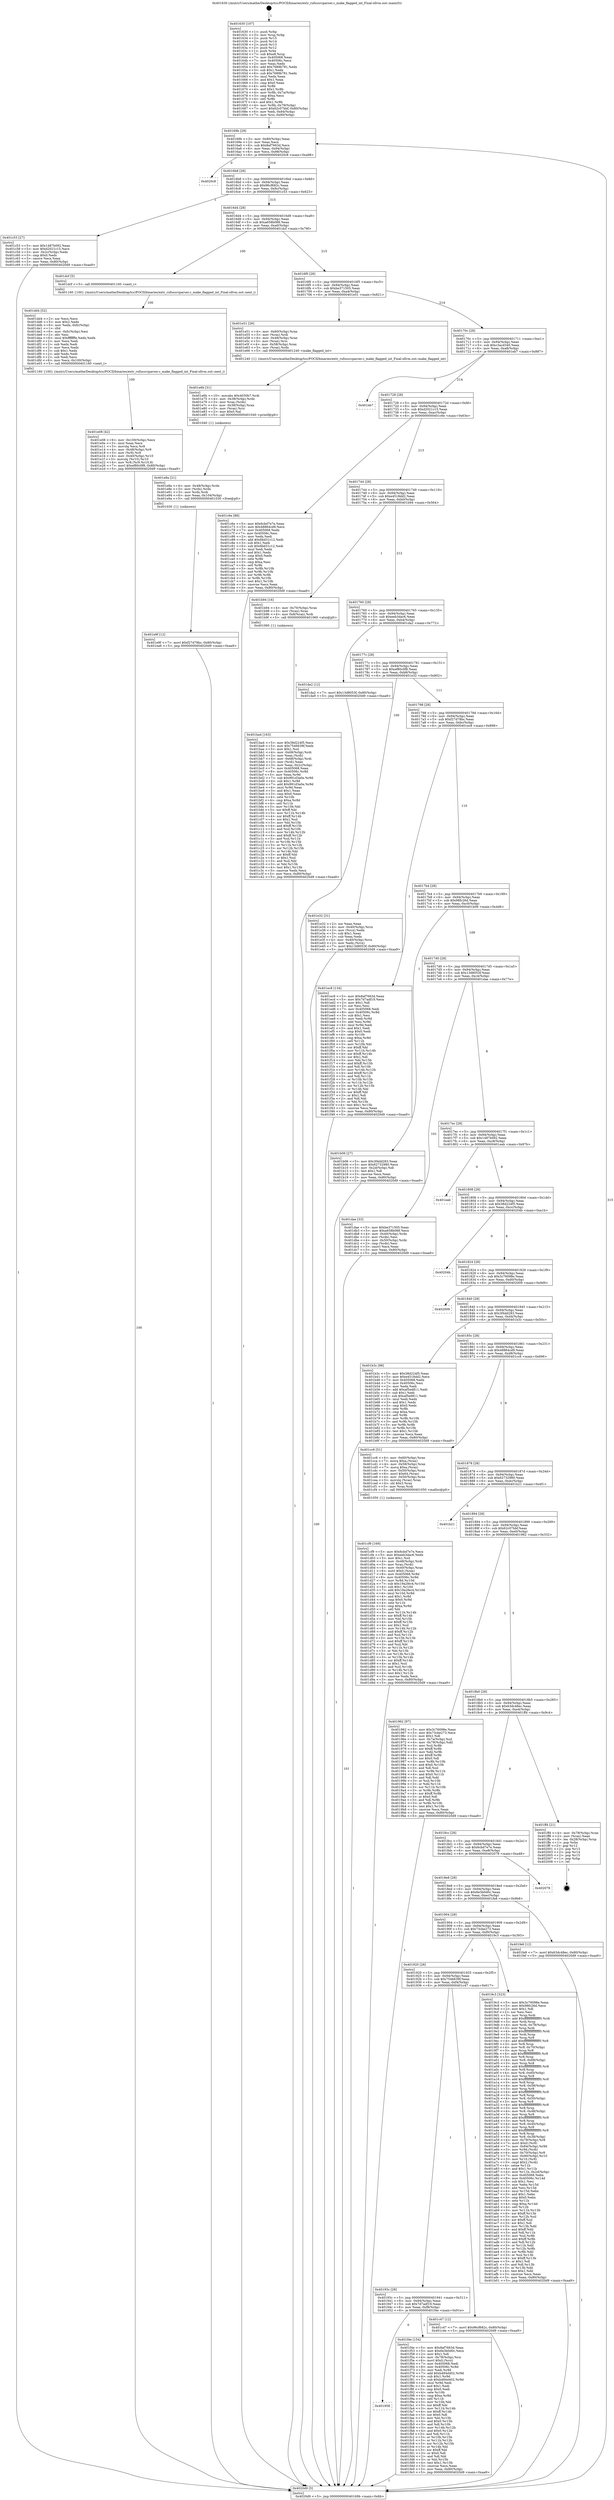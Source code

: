 digraph "0x401630" {
  label = "0x401630 (/mnt/c/Users/mathe/Desktop/tcc/POCII/binaries/extr_rufussrcparser.c_make_flagged_int_Final-ollvm.out::main(0))"
  labelloc = "t"
  node[shape=record]

  Entry [label="",width=0.3,height=0.3,shape=circle,fillcolor=black,style=filled]
  "0x40169b" [label="{
     0x40169b [29]\l
     | [instrs]\l
     &nbsp;&nbsp;0x40169b \<+3\>: mov -0x80(%rbp),%eax\l
     &nbsp;&nbsp;0x40169e \<+2\>: mov %eax,%ecx\l
     &nbsp;&nbsp;0x4016a0 \<+6\>: sub $0x8af7663d,%ecx\l
     &nbsp;&nbsp;0x4016a6 \<+6\>: mov %eax,-0x94(%rbp)\l
     &nbsp;&nbsp;0x4016ac \<+6\>: mov %ecx,-0x98(%rbp)\l
     &nbsp;&nbsp;0x4016b2 \<+6\>: je 00000000004020c8 \<main+0xa98\>\l
  }"]
  "0x4020c8" [label="{
     0x4020c8\l
  }", style=dashed]
  "0x4016b8" [label="{
     0x4016b8 [28]\l
     | [instrs]\l
     &nbsp;&nbsp;0x4016b8 \<+5\>: jmp 00000000004016bd \<main+0x8d\>\l
     &nbsp;&nbsp;0x4016bd \<+6\>: mov -0x94(%rbp),%eax\l
     &nbsp;&nbsp;0x4016c3 \<+5\>: sub $0x96cf682c,%eax\l
     &nbsp;&nbsp;0x4016c8 \<+6\>: mov %eax,-0x9c(%rbp)\l
     &nbsp;&nbsp;0x4016ce \<+6\>: je 0000000000401c53 \<main+0x623\>\l
  }"]
  Exit [label="",width=0.3,height=0.3,shape=circle,fillcolor=black,style=filled,peripheries=2]
  "0x401c53" [label="{
     0x401c53 [27]\l
     | [instrs]\l
     &nbsp;&nbsp;0x401c53 \<+5\>: mov $0x1487b092,%eax\l
     &nbsp;&nbsp;0x401c58 \<+5\>: mov $0xd2021c15,%ecx\l
     &nbsp;&nbsp;0x401c5d \<+3\>: mov -0x2c(%rbp),%edx\l
     &nbsp;&nbsp;0x401c60 \<+3\>: cmp $0x0,%edx\l
     &nbsp;&nbsp;0x401c63 \<+3\>: cmove %ecx,%eax\l
     &nbsp;&nbsp;0x401c66 \<+3\>: mov %eax,-0x80(%rbp)\l
     &nbsp;&nbsp;0x401c69 \<+5\>: jmp 00000000004020d9 \<main+0xaa9\>\l
  }"]
  "0x4016d4" [label="{
     0x4016d4 [28]\l
     | [instrs]\l
     &nbsp;&nbsp;0x4016d4 \<+5\>: jmp 00000000004016d9 \<main+0xa9\>\l
     &nbsp;&nbsp;0x4016d9 \<+6\>: mov -0x94(%rbp),%eax\l
     &nbsp;&nbsp;0x4016df \<+5\>: sub $0xa658b088,%eax\l
     &nbsp;&nbsp;0x4016e4 \<+6\>: mov %eax,-0xa0(%rbp)\l
     &nbsp;&nbsp;0x4016ea \<+6\>: je 0000000000401dcf \<main+0x79f\>\l
  }"]
  "0x401958" [label="{
     0x401958\l
  }", style=dashed]
  "0x401dcf" [label="{
     0x401dcf [5]\l
     | [instrs]\l
     &nbsp;&nbsp;0x401dcf \<+5\>: call 0000000000401160 \<next_i\>\l
     | [calls]\l
     &nbsp;&nbsp;0x401160 \{100\} (/mnt/c/Users/mathe/Desktop/tcc/POCII/binaries/extr_rufussrcparser.c_make_flagged_int_Final-ollvm.out::next_i)\l
  }"]
  "0x4016f0" [label="{
     0x4016f0 [28]\l
     | [instrs]\l
     &nbsp;&nbsp;0x4016f0 \<+5\>: jmp 00000000004016f5 \<main+0xc5\>\l
     &nbsp;&nbsp;0x4016f5 \<+6\>: mov -0x94(%rbp),%eax\l
     &nbsp;&nbsp;0x4016fb \<+5\>: sub $0xbe371505,%eax\l
     &nbsp;&nbsp;0x401700 \<+6\>: mov %eax,-0xa4(%rbp)\l
     &nbsp;&nbsp;0x401706 \<+6\>: je 0000000000401e51 \<main+0x821\>\l
  }"]
  "0x401f4e" [label="{
     0x401f4e [154]\l
     | [instrs]\l
     &nbsp;&nbsp;0x401f4e \<+5\>: mov $0x8af7663d,%eax\l
     &nbsp;&nbsp;0x401f53 \<+5\>: mov $0x6e3b0d0c,%ecx\l
     &nbsp;&nbsp;0x401f58 \<+2\>: mov $0x1,%dl\l
     &nbsp;&nbsp;0x401f5a \<+4\>: mov -0x78(%rbp),%rsi\l
     &nbsp;&nbsp;0x401f5e \<+6\>: movl $0x0,(%rsi)\l
     &nbsp;&nbsp;0x401f64 \<+7\>: mov 0x405068,%edi\l
     &nbsp;&nbsp;0x401f6b \<+8\>: mov 0x40506c,%r8d\l
     &nbsp;&nbsp;0x401f73 \<+3\>: mov %edi,%r9d\l
     &nbsp;&nbsp;0x401f76 \<+7\>: add $0xb484d402,%r9d\l
     &nbsp;&nbsp;0x401f7d \<+4\>: sub $0x1,%r9d\l
     &nbsp;&nbsp;0x401f81 \<+7\>: sub $0xb484d402,%r9d\l
     &nbsp;&nbsp;0x401f88 \<+4\>: imul %r9d,%edi\l
     &nbsp;&nbsp;0x401f8c \<+3\>: and $0x1,%edi\l
     &nbsp;&nbsp;0x401f8f \<+3\>: cmp $0x0,%edi\l
     &nbsp;&nbsp;0x401f92 \<+4\>: sete %r10b\l
     &nbsp;&nbsp;0x401f96 \<+4\>: cmp $0xa,%r8d\l
     &nbsp;&nbsp;0x401f9a \<+4\>: setl %r11b\l
     &nbsp;&nbsp;0x401f9e \<+3\>: mov %r10b,%bl\l
     &nbsp;&nbsp;0x401fa1 \<+3\>: xor $0xff,%bl\l
     &nbsp;&nbsp;0x401fa4 \<+3\>: mov %r11b,%r14b\l
     &nbsp;&nbsp;0x401fa7 \<+4\>: xor $0xff,%r14b\l
     &nbsp;&nbsp;0x401fab \<+3\>: xor $0x0,%dl\l
     &nbsp;&nbsp;0x401fae \<+3\>: mov %bl,%r15b\l
     &nbsp;&nbsp;0x401fb1 \<+4\>: and $0x0,%r15b\l
     &nbsp;&nbsp;0x401fb5 \<+3\>: and %dl,%r10b\l
     &nbsp;&nbsp;0x401fb8 \<+3\>: mov %r14b,%r12b\l
     &nbsp;&nbsp;0x401fbb \<+4\>: and $0x0,%r12b\l
     &nbsp;&nbsp;0x401fbf \<+3\>: and %dl,%r11b\l
     &nbsp;&nbsp;0x401fc2 \<+3\>: or %r10b,%r15b\l
     &nbsp;&nbsp;0x401fc5 \<+3\>: or %r11b,%r12b\l
     &nbsp;&nbsp;0x401fc8 \<+3\>: xor %r12b,%r15b\l
     &nbsp;&nbsp;0x401fcb \<+3\>: or %r14b,%bl\l
     &nbsp;&nbsp;0x401fce \<+3\>: xor $0xff,%bl\l
     &nbsp;&nbsp;0x401fd1 \<+3\>: or $0x0,%dl\l
     &nbsp;&nbsp;0x401fd4 \<+2\>: and %dl,%bl\l
     &nbsp;&nbsp;0x401fd6 \<+3\>: or %bl,%r15b\l
     &nbsp;&nbsp;0x401fd9 \<+4\>: test $0x1,%r15b\l
     &nbsp;&nbsp;0x401fdd \<+3\>: cmovne %ecx,%eax\l
     &nbsp;&nbsp;0x401fe0 \<+3\>: mov %eax,-0x80(%rbp)\l
     &nbsp;&nbsp;0x401fe3 \<+5\>: jmp 00000000004020d9 \<main+0xaa9\>\l
  }"]
  "0x401e51" [label="{
     0x401e51 [26]\l
     | [instrs]\l
     &nbsp;&nbsp;0x401e51 \<+4\>: mov -0x60(%rbp),%rax\l
     &nbsp;&nbsp;0x401e55 \<+3\>: mov (%rax),%rdi\l
     &nbsp;&nbsp;0x401e58 \<+4\>: mov -0x48(%rbp),%rax\l
     &nbsp;&nbsp;0x401e5c \<+3\>: mov (%rax),%rsi\l
     &nbsp;&nbsp;0x401e5f \<+4\>: mov -0x58(%rbp),%rax\l
     &nbsp;&nbsp;0x401e63 \<+3\>: mov (%rax),%rdx\l
     &nbsp;&nbsp;0x401e66 \<+5\>: call 0000000000401240 \<make_flagged_int\>\l
     | [calls]\l
     &nbsp;&nbsp;0x401240 \{1\} (/mnt/c/Users/mathe/Desktop/tcc/POCII/binaries/extr_rufussrcparser.c_make_flagged_int_Final-ollvm.out::make_flagged_int)\l
  }"]
  "0x40170c" [label="{
     0x40170c [28]\l
     | [instrs]\l
     &nbsp;&nbsp;0x40170c \<+5\>: jmp 0000000000401711 \<main+0xe1\>\l
     &nbsp;&nbsp;0x401711 \<+6\>: mov -0x94(%rbp),%eax\l
     &nbsp;&nbsp;0x401717 \<+5\>: sub $0xc3acd340,%eax\l
     &nbsp;&nbsp;0x40171c \<+6\>: mov %eax,-0xa8(%rbp)\l
     &nbsp;&nbsp;0x401722 \<+6\>: je 0000000000401eb7 \<main+0x887\>\l
  }"]
  "0x401e9f" [label="{
     0x401e9f [12]\l
     | [instrs]\l
     &nbsp;&nbsp;0x401e9f \<+7\>: movl $0xf27d78bc,-0x80(%rbp)\l
     &nbsp;&nbsp;0x401ea6 \<+5\>: jmp 00000000004020d9 \<main+0xaa9\>\l
  }"]
  "0x401eb7" [label="{
     0x401eb7\l
  }", style=dashed]
  "0x401728" [label="{
     0x401728 [28]\l
     | [instrs]\l
     &nbsp;&nbsp;0x401728 \<+5\>: jmp 000000000040172d \<main+0xfd\>\l
     &nbsp;&nbsp;0x40172d \<+6\>: mov -0x94(%rbp),%eax\l
     &nbsp;&nbsp;0x401733 \<+5\>: sub $0xd2021c15,%eax\l
     &nbsp;&nbsp;0x401738 \<+6\>: mov %eax,-0xac(%rbp)\l
     &nbsp;&nbsp;0x40173e \<+6\>: je 0000000000401c6e \<main+0x63e\>\l
  }"]
  "0x401e8a" [label="{
     0x401e8a [21]\l
     | [instrs]\l
     &nbsp;&nbsp;0x401e8a \<+4\>: mov -0x48(%rbp),%rdx\l
     &nbsp;&nbsp;0x401e8e \<+3\>: mov (%rdx),%rdx\l
     &nbsp;&nbsp;0x401e91 \<+3\>: mov %rdx,%rdi\l
     &nbsp;&nbsp;0x401e94 \<+6\>: mov %eax,-0x104(%rbp)\l
     &nbsp;&nbsp;0x401e9a \<+5\>: call 0000000000401030 \<free@plt\>\l
     | [calls]\l
     &nbsp;&nbsp;0x401030 \{1\} (unknown)\l
  }"]
  "0x401c6e" [label="{
     0x401c6e [88]\l
     | [instrs]\l
     &nbsp;&nbsp;0x401c6e \<+5\>: mov $0x6cbd7e7e,%eax\l
     &nbsp;&nbsp;0x401c73 \<+5\>: mov $0x48864cd9,%ecx\l
     &nbsp;&nbsp;0x401c78 \<+7\>: mov 0x405068,%edx\l
     &nbsp;&nbsp;0x401c7f \<+7\>: mov 0x40506c,%esi\l
     &nbsp;&nbsp;0x401c86 \<+2\>: mov %edx,%edi\l
     &nbsp;&nbsp;0x401c88 \<+6\>: add $0x6bd31c12,%edi\l
     &nbsp;&nbsp;0x401c8e \<+3\>: sub $0x1,%edi\l
     &nbsp;&nbsp;0x401c91 \<+6\>: sub $0x6bd31c12,%edi\l
     &nbsp;&nbsp;0x401c97 \<+3\>: imul %edi,%edx\l
     &nbsp;&nbsp;0x401c9a \<+3\>: and $0x1,%edx\l
     &nbsp;&nbsp;0x401c9d \<+3\>: cmp $0x0,%edx\l
     &nbsp;&nbsp;0x401ca0 \<+4\>: sete %r8b\l
     &nbsp;&nbsp;0x401ca4 \<+3\>: cmp $0xa,%esi\l
     &nbsp;&nbsp;0x401ca7 \<+4\>: setl %r9b\l
     &nbsp;&nbsp;0x401cab \<+3\>: mov %r8b,%r10b\l
     &nbsp;&nbsp;0x401cae \<+3\>: and %r9b,%r10b\l
     &nbsp;&nbsp;0x401cb1 \<+3\>: xor %r9b,%r8b\l
     &nbsp;&nbsp;0x401cb4 \<+3\>: or %r8b,%r10b\l
     &nbsp;&nbsp;0x401cb7 \<+4\>: test $0x1,%r10b\l
     &nbsp;&nbsp;0x401cbb \<+3\>: cmovne %ecx,%eax\l
     &nbsp;&nbsp;0x401cbe \<+3\>: mov %eax,-0x80(%rbp)\l
     &nbsp;&nbsp;0x401cc1 \<+5\>: jmp 00000000004020d9 \<main+0xaa9\>\l
  }"]
  "0x401744" [label="{
     0x401744 [28]\l
     | [instrs]\l
     &nbsp;&nbsp;0x401744 \<+5\>: jmp 0000000000401749 \<main+0x119\>\l
     &nbsp;&nbsp;0x401749 \<+6\>: mov -0x94(%rbp),%eax\l
     &nbsp;&nbsp;0x40174f \<+5\>: sub $0xe4518dd2,%eax\l
     &nbsp;&nbsp;0x401754 \<+6\>: mov %eax,-0xb0(%rbp)\l
     &nbsp;&nbsp;0x40175a \<+6\>: je 0000000000401b94 \<main+0x564\>\l
  }"]
  "0x401e6b" [label="{
     0x401e6b [31]\l
     | [instrs]\l
     &nbsp;&nbsp;0x401e6b \<+10\>: movabs $0x4030b7,%rdi\l
     &nbsp;&nbsp;0x401e75 \<+4\>: mov -0x38(%rbp),%rdx\l
     &nbsp;&nbsp;0x401e79 \<+3\>: mov %rax,(%rdx)\l
     &nbsp;&nbsp;0x401e7c \<+4\>: mov -0x38(%rbp),%rax\l
     &nbsp;&nbsp;0x401e80 \<+3\>: mov (%rax),%rsi\l
     &nbsp;&nbsp;0x401e83 \<+2\>: mov $0x0,%al\l
     &nbsp;&nbsp;0x401e85 \<+5\>: call 0000000000401040 \<printf@plt\>\l
     | [calls]\l
     &nbsp;&nbsp;0x401040 \{1\} (unknown)\l
  }"]
  "0x401b94" [label="{
     0x401b94 [16]\l
     | [instrs]\l
     &nbsp;&nbsp;0x401b94 \<+4\>: mov -0x70(%rbp),%rax\l
     &nbsp;&nbsp;0x401b98 \<+3\>: mov (%rax),%rax\l
     &nbsp;&nbsp;0x401b9b \<+4\>: mov 0x8(%rax),%rdi\l
     &nbsp;&nbsp;0x401b9f \<+5\>: call 0000000000401060 \<atoi@plt\>\l
     | [calls]\l
     &nbsp;&nbsp;0x401060 \{1\} (unknown)\l
  }"]
  "0x401760" [label="{
     0x401760 [28]\l
     | [instrs]\l
     &nbsp;&nbsp;0x401760 \<+5\>: jmp 0000000000401765 \<main+0x135\>\l
     &nbsp;&nbsp;0x401765 \<+6\>: mov -0x94(%rbp),%eax\l
     &nbsp;&nbsp;0x40176b \<+5\>: sub $0xeeb3dac6,%eax\l
     &nbsp;&nbsp;0x401770 \<+6\>: mov %eax,-0xb4(%rbp)\l
     &nbsp;&nbsp;0x401776 \<+6\>: je 0000000000401da2 \<main+0x772\>\l
  }"]
  "0x401e08" [label="{
     0x401e08 [42]\l
     | [instrs]\l
     &nbsp;&nbsp;0x401e08 \<+6\>: mov -0x100(%rbp),%ecx\l
     &nbsp;&nbsp;0x401e0e \<+3\>: imul %eax,%ecx\l
     &nbsp;&nbsp;0x401e11 \<+3\>: movslq %ecx,%r8\l
     &nbsp;&nbsp;0x401e14 \<+4\>: mov -0x48(%rbp),%r9\l
     &nbsp;&nbsp;0x401e18 \<+3\>: mov (%r9),%r9\l
     &nbsp;&nbsp;0x401e1b \<+4\>: mov -0x40(%rbp),%r10\l
     &nbsp;&nbsp;0x401e1f \<+3\>: movslq (%r10),%r10\l
     &nbsp;&nbsp;0x401e22 \<+4\>: mov %r8,(%r9,%r10,8)\l
     &nbsp;&nbsp;0x401e26 \<+7\>: movl $0xef80c0f8,-0x80(%rbp)\l
     &nbsp;&nbsp;0x401e2d \<+5\>: jmp 00000000004020d9 \<main+0xaa9\>\l
  }"]
  "0x401da2" [label="{
     0x401da2 [12]\l
     | [instrs]\l
     &nbsp;&nbsp;0x401da2 \<+7\>: movl $0x13d8053f,-0x80(%rbp)\l
     &nbsp;&nbsp;0x401da9 \<+5\>: jmp 00000000004020d9 \<main+0xaa9\>\l
  }"]
  "0x40177c" [label="{
     0x40177c [28]\l
     | [instrs]\l
     &nbsp;&nbsp;0x40177c \<+5\>: jmp 0000000000401781 \<main+0x151\>\l
     &nbsp;&nbsp;0x401781 \<+6\>: mov -0x94(%rbp),%eax\l
     &nbsp;&nbsp;0x401787 \<+5\>: sub $0xef80c0f8,%eax\l
     &nbsp;&nbsp;0x40178c \<+6\>: mov %eax,-0xb8(%rbp)\l
     &nbsp;&nbsp;0x401792 \<+6\>: je 0000000000401e32 \<main+0x802\>\l
  }"]
  "0x401dd4" [label="{
     0x401dd4 [52]\l
     | [instrs]\l
     &nbsp;&nbsp;0x401dd4 \<+2\>: xor %ecx,%ecx\l
     &nbsp;&nbsp;0x401dd6 \<+5\>: mov $0x2,%edx\l
     &nbsp;&nbsp;0x401ddb \<+6\>: mov %edx,-0xfc(%rbp)\l
     &nbsp;&nbsp;0x401de1 \<+1\>: cltd\l
     &nbsp;&nbsp;0x401de2 \<+6\>: mov -0xfc(%rbp),%esi\l
     &nbsp;&nbsp;0x401de8 \<+2\>: idiv %esi\l
     &nbsp;&nbsp;0x401dea \<+6\>: imul $0xfffffffe,%edx,%edx\l
     &nbsp;&nbsp;0x401df0 \<+2\>: mov %ecx,%edi\l
     &nbsp;&nbsp;0x401df2 \<+2\>: sub %edx,%edi\l
     &nbsp;&nbsp;0x401df4 \<+2\>: mov %ecx,%edx\l
     &nbsp;&nbsp;0x401df6 \<+3\>: sub $0x1,%edx\l
     &nbsp;&nbsp;0x401df9 \<+2\>: add %edx,%edi\l
     &nbsp;&nbsp;0x401dfb \<+2\>: sub %edi,%ecx\l
     &nbsp;&nbsp;0x401dfd \<+6\>: mov %ecx,-0x100(%rbp)\l
     &nbsp;&nbsp;0x401e03 \<+5\>: call 0000000000401160 \<next_i\>\l
     | [calls]\l
     &nbsp;&nbsp;0x401160 \{100\} (/mnt/c/Users/mathe/Desktop/tcc/POCII/binaries/extr_rufussrcparser.c_make_flagged_int_Final-ollvm.out::next_i)\l
  }"]
  "0x401e32" [label="{
     0x401e32 [31]\l
     | [instrs]\l
     &nbsp;&nbsp;0x401e32 \<+2\>: xor %eax,%eax\l
     &nbsp;&nbsp;0x401e34 \<+4\>: mov -0x40(%rbp),%rcx\l
     &nbsp;&nbsp;0x401e38 \<+2\>: mov (%rcx),%edx\l
     &nbsp;&nbsp;0x401e3a \<+3\>: sub $0x1,%eax\l
     &nbsp;&nbsp;0x401e3d \<+2\>: sub %eax,%edx\l
     &nbsp;&nbsp;0x401e3f \<+4\>: mov -0x40(%rbp),%rcx\l
     &nbsp;&nbsp;0x401e43 \<+2\>: mov %edx,(%rcx)\l
     &nbsp;&nbsp;0x401e45 \<+7\>: movl $0x13d8053f,-0x80(%rbp)\l
     &nbsp;&nbsp;0x401e4c \<+5\>: jmp 00000000004020d9 \<main+0xaa9\>\l
  }"]
  "0x401798" [label="{
     0x401798 [28]\l
     | [instrs]\l
     &nbsp;&nbsp;0x401798 \<+5\>: jmp 000000000040179d \<main+0x16d\>\l
     &nbsp;&nbsp;0x40179d \<+6\>: mov -0x94(%rbp),%eax\l
     &nbsp;&nbsp;0x4017a3 \<+5\>: sub $0xf27d78bc,%eax\l
     &nbsp;&nbsp;0x4017a8 \<+6\>: mov %eax,-0xbc(%rbp)\l
     &nbsp;&nbsp;0x4017ae \<+6\>: je 0000000000401ec8 \<main+0x898\>\l
  }"]
  "0x401cf9" [label="{
     0x401cf9 [169]\l
     | [instrs]\l
     &nbsp;&nbsp;0x401cf9 \<+5\>: mov $0x6cbd7e7e,%ecx\l
     &nbsp;&nbsp;0x401cfe \<+5\>: mov $0xeeb3dac6,%edx\l
     &nbsp;&nbsp;0x401d03 \<+3\>: mov $0x1,%sil\l
     &nbsp;&nbsp;0x401d06 \<+4\>: mov -0x48(%rbp),%rdi\l
     &nbsp;&nbsp;0x401d0a \<+3\>: mov %rax,(%rdi)\l
     &nbsp;&nbsp;0x401d0d \<+4\>: mov -0x40(%rbp),%rax\l
     &nbsp;&nbsp;0x401d11 \<+6\>: movl $0x0,(%rax)\l
     &nbsp;&nbsp;0x401d17 \<+8\>: mov 0x405068,%r8d\l
     &nbsp;&nbsp;0x401d1f \<+8\>: mov 0x40506c,%r9d\l
     &nbsp;&nbsp;0x401d27 \<+3\>: mov %r8d,%r10d\l
     &nbsp;&nbsp;0x401d2a \<+7\>: sub $0x19a2fec4,%r10d\l
     &nbsp;&nbsp;0x401d31 \<+4\>: sub $0x1,%r10d\l
     &nbsp;&nbsp;0x401d35 \<+7\>: add $0x19a2fec4,%r10d\l
     &nbsp;&nbsp;0x401d3c \<+4\>: imul %r10d,%r8d\l
     &nbsp;&nbsp;0x401d40 \<+4\>: and $0x1,%r8d\l
     &nbsp;&nbsp;0x401d44 \<+4\>: cmp $0x0,%r8d\l
     &nbsp;&nbsp;0x401d48 \<+4\>: sete %r11b\l
     &nbsp;&nbsp;0x401d4c \<+4\>: cmp $0xa,%r9d\l
     &nbsp;&nbsp;0x401d50 \<+3\>: setl %bl\l
     &nbsp;&nbsp;0x401d53 \<+3\>: mov %r11b,%r14b\l
     &nbsp;&nbsp;0x401d56 \<+4\>: xor $0xff,%r14b\l
     &nbsp;&nbsp;0x401d5a \<+3\>: mov %bl,%r15b\l
     &nbsp;&nbsp;0x401d5d \<+4\>: xor $0xff,%r15b\l
     &nbsp;&nbsp;0x401d61 \<+4\>: xor $0x1,%sil\l
     &nbsp;&nbsp;0x401d65 \<+3\>: mov %r14b,%r12b\l
     &nbsp;&nbsp;0x401d68 \<+4\>: and $0xff,%r12b\l
     &nbsp;&nbsp;0x401d6c \<+3\>: and %sil,%r11b\l
     &nbsp;&nbsp;0x401d6f \<+3\>: mov %r15b,%r13b\l
     &nbsp;&nbsp;0x401d72 \<+4\>: and $0xff,%r13b\l
     &nbsp;&nbsp;0x401d76 \<+3\>: and %sil,%bl\l
     &nbsp;&nbsp;0x401d79 \<+3\>: or %r11b,%r12b\l
     &nbsp;&nbsp;0x401d7c \<+3\>: or %bl,%r13b\l
     &nbsp;&nbsp;0x401d7f \<+3\>: xor %r13b,%r12b\l
     &nbsp;&nbsp;0x401d82 \<+3\>: or %r15b,%r14b\l
     &nbsp;&nbsp;0x401d85 \<+4\>: xor $0xff,%r14b\l
     &nbsp;&nbsp;0x401d89 \<+4\>: or $0x1,%sil\l
     &nbsp;&nbsp;0x401d8d \<+3\>: and %sil,%r14b\l
     &nbsp;&nbsp;0x401d90 \<+3\>: or %r14b,%r12b\l
     &nbsp;&nbsp;0x401d93 \<+4\>: test $0x1,%r12b\l
     &nbsp;&nbsp;0x401d97 \<+3\>: cmovne %edx,%ecx\l
     &nbsp;&nbsp;0x401d9a \<+3\>: mov %ecx,-0x80(%rbp)\l
     &nbsp;&nbsp;0x401d9d \<+5\>: jmp 00000000004020d9 \<main+0xaa9\>\l
  }"]
  "0x401ec8" [label="{
     0x401ec8 [134]\l
     | [instrs]\l
     &nbsp;&nbsp;0x401ec8 \<+5\>: mov $0x8af7663d,%eax\l
     &nbsp;&nbsp;0x401ecd \<+5\>: mov $0x7d7adf19,%ecx\l
     &nbsp;&nbsp;0x401ed2 \<+2\>: mov $0x1,%dl\l
     &nbsp;&nbsp;0x401ed4 \<+2\>: xor %esi,%esi\l
     &nbsp;&nbsp;0x401ed6 \<+7\>: mov 0x405068,%edi\l
     &nbsp;&nbsp;0x401edd \<+8\>: mov 0x40506c,%r8d\l
     &nbsp;&nbsp;0x401ee5 \<+3\>: sub $0x1,%esi\l
     &nbsp;&nbsp;0x401ee8 \<+3\>: mov %edi,%r9d\l
     &nbsp;&nbsp;0x401eeb \<+3\>: add %esi,%r9d\l
     &nbsp;&nbsp;0x401eee \<+4\>: imul %r9d,%edi\l
     &nbsp;&nbsp;0x401ef2 \<+3\>: and $0x1,%edi\l
     &nbsp;&nbsp;0x401ef5 \<+3\>: cmp $0x0,%edi\l
     &nbsp;&nbsp;0x401ef8 \<+4\>: sete %r10b\l
     &nbsp;&nbsp;0x401efc \<+4\>: cmp $0xa,%r8d\l
     &nbsp;&nbsp;0x401f00 \<+4\>: setl %r11b\l
     &nbsp;&nbsp;0x401f04 \<+3\>: mov %r10b,%bl\l
     &nbsp;&nbsp;0x401f07 \<+3\>: xor $0xff,%bl\l
     &nbsp;&nbsp;0x401f0a \<+3\>: mov %r11b,%r14b\l
     &nbsp;&nbsp;0x401f0d \<+4\>: xor $0xff,%r14b\l
     &nbsp;&nbsp;0x401f11 \<+3\>: xor $0x1,%dl\l
     &nbsp;&nbsp;0x401f14 \<+3\>: mov %bl,%r15b\l
     &nbsp;&nbsp;0x401f17 \<+4\>: and $0xff,%r15b\l
     &nbsp;&nbsp;0x401f1b \<+3\>: and %dl,%r10b\l
     &nbsp;&nbsp;0x401f1e \<+3\>: mov %r14b,%r12b\l
     &nbsp;&nbsp;0x401f21 \<+4\>: and $0xff,%r12b\l
     &nbsp;&nbsp;0x401f25 \<+3\>: and %dl,%r11b\l
     &nbsp;&nbsp;0x401f28 \<+3\>: or %r10b,%r15b\l
     &nbsp;&nbsp;0x401f2b \<+3\>: or %r11b,%r12b\l
     &nbsp;&nbsp;0x401f2e \<+3\>: xor %r12b,%r15b\l
     &nbsp;&nbsp;0x401f31 \<+3\>: or %r14b,%bl\l
     &nbsp;&nbsp;0x401f34 \<+3\>: xor $0xff,%bl\l
     &nbsp;&nbsp;0x401f37 \<+3\>: or $0x1,%dl\l
     &nbsp;&nbsp;0x401f3a \<+2\>: and %dl,%bl\l
     &nbsp;&nbsp;0x401f3c \<+3\>: or %bl,%r15b\l
     &nbsp;&nbsp;0x401f3f \<+4\>: test $0x1,%r15b\l
     &nbsp;&nbsp;0x401f43 \<+3\>: cmovne %ecx,%eax\l
     &nbsp;&nbsp;0x401f46 \<+3\>: mov %eax,-0x80(%rbp)\l
     &nbsp;&nbsp;0x401f49 \<+5\>: jmp 00000000004020d9 \<main+0xaa9\>\l
  }"]
  "0x4017b4" [label="{
     0x4017b4 [28]\l
     | [instrs]\l
     &nbsp;&nbsp;0x4017b4 \<+5\>: jmp 00000000004017b9 \<main+0x189\>\l
     &nbsp;&nbsp;0x4017b9 \<+6\>: mov -0x94(%rbp),%eax\l
     &nbsp;&nbsp;0x4017bf \<+5\>: sub $0x98fc26d,%eax\l
     &nbsp;&nbsp;0x4017c4 \<+6\>: mov %eax,-0xc0(%rbp)\l
     &nbsp;&nbsp;0x4017ca \<+6\>: je 0000000000401b06 \<main+0x4d6\>\l
  }"]
  "0x40193c" [label="{
     0x40193c [28]\l
     | [instrs]\l
     &nbsp;&nbsp;0x40193c \<+5\>: jmp 0000000000401941 \<main+0x311\>\l
     &nbsp;&nbsp;0x401941 \<+6\>: mov -0x94(%rbp),%eax\l
     &nbsp;&nbsp;0x401947 \<+5\>: sub $0x7d7adf19,%eax\l
     &nbsp;&nbsp;0x40194c \<+6\>: mov %eax,-0xf8(%rbp)\l
     &nbsp;&nbsp;0x401952 \<+6\>: je 0000000000401f4e \<main+0x91e\>\l
  }"]
  "0x401b06" [label="{
     0x401b06 [27]\l
     | [instrs]\l
     &nbsp;&nbsp;0x401b06 \<+5\>: mov $0x3f4dd283,%eax\l
     &nbsp;&nbsp;0x401b0b \<+5\>: mov $0x62732980,%ecx\l
     &nbsp;&nbsp;0x401b10 \<+3\>: mov -0x2d(%rbp),%dl\l
     &nbsp;&nbsp;0x401b13 \<+3\>: test $0x1,%dl\l
     &nbsp;&nbsp;0x401b16 \<+3\>: cmovne %ecx,%eax\l
     &nbsp;&nbsp;0x401b19 \<+3\>: mov %eax,-0x80(%rbp)\l
     &nbsp;&nbsp;0x401b1c \<+5\>: jmp 00000000004020d9 \<main+0xaa9\>\l
  }"]
  "0x4017d0" [label="{
     0x4017d0 [28]\l
     | [instrs]\l
     &nbsp;&nbsp;0x4017d0 \<+5\>: jmp 00000000004017d5 \<main+0x1a5\>\l
     &nbsp;&nbsp;0x4017d5 \<+6\>: mov -0x94(%rbp),%eax\l
     &nbsp;&nbsp;0x4017db \<+5\>: sub $0x13d8053f,%eax\l
     &nbsp;&nbsp;0x4017e0 \<+6\>: mov %eax,-0xc4(%rbp)\l
     &nbsp;&nbsp;0x4017e6 \<+6\>: je 0000000000401dae \<main+0x77e\>\l
  }"]
  "0x401c47" [label="{
     0x401c47 [12]\l
     | [instrs]\l
     &nbsp;&nbsp;0x401c47 \<+7\>: movl $0x96cf682c,-0x80(%rbp)\l
     &nbsp;&nbsp;0x401c4e \<+5\>: jmp 00000000004020d9 \<main+0xaa9\>\l
  }"]
  "0x401dae" [label="{
     0x401dae [33]\l
     | [instrs]\l
     &nbsp;&nbsp;0x401dae \<+5\>: mov $0xbe371505,%eax\l
     &nbsp;&nbsp;0x401db3 \<+5\>: mov $0xa658b088,%ecx\l
     &nbsp;&nbsp;0x401db8 \<+4\>: mov -0x40(%rbp),%rdx\l
     &nbsp;&nbsp;0x401dbc \<+2\>: mov (%rdx),%esi\l
     &nbsp;&nbsp;0x401dbe \<+4\>: mov -0x50(%rbp),%rdx\l
     &nbsp;&nbsp;0x401dc2 \<+2\>: cmp (%rdx),%esi\l
     &nbsp;&nbsp;0x401dc4 \<+3\>: cmovl %ecx,%eax\l
     &nbsp;&nbsp;0x401dc7 \<+3\>: mov %eax,-0x80(%rbp)\l
     &nbsp;&nbsp;0x401dca \<+5\>: jmp 00000000004020d9 \<main+0xaa9\>\l
  }"]
  "0x4017ec" [label="{
     0x4017ec [28]\l
     | [instrs]\l
     &nbsp;&nbsp;0x4017ec \<+5\>: jmp 00000000004017f1 \<main+0x1c1\>\l
     &nbsp;&nbsp;0x4017f1 \<+6\>: mov -0x94(%rbp),%eax\l
     &nbsp;&nbsp;0x4017f7 \<+5\>: sub $0x1487b092,%eax\l
     &nbsp;&nbsp;0x4017fc \<+6\>: mov %eax,-0xc8(%rbp)\l
     &nbsp;&nbsp;0x401802 \<+6\>: je 0000000000401eab \<main+0x87b\>\l
  }"]
  "0x401ba4" [label="{
     0x401ba4 [163]\l
     | [instrs]\l
     &nbsp;&nbsp;0x401ba4 \<+5\>: mov $0x38d224f5,%ecx\l
     &nbsp;&nbsp;0x401ba9 \<+5\>: mov $0x7546639f,%edx\l
     &nbsp;&nbsp;0x401bae \<+3\>: mov $0x1,%sil\l
     &nbsp;&nbsp;0x401bb1 \<+4\>: mov -0x68(%rbp),%rdi\l
     &nbsp;&nbsp;0x401bb5 \<+2\>: mov %eax,(%rdi)\l
     &nbsp;&nbsp;0x401bb7 \<+4\>: mov -0x68(%rbp),%rdi\l
     &nbsp;&nbsp;0x401bbb \<+2\>: mov (%rdi),%eax\l
     &nbsp;&nbsp;0x401bbd \<+3\>: mov %eax,-0x2c(%rbp)\l
     &nbsp;&nbsp;0x401bc0 \<+7\>: mov 0x405068,%eax\l
     &nbsp;&nbsp;0x401bc7 \<+8\>: mov 0x40506c,%r8d\l
     &nbsp;&nbsp;0x401bcf \<+3\>: mov %eax,%r9d\l
     &nbsp;&nbsp;0x401bd2 \<+7\>: sub $0x991d3a0e,%r9d\l
     &nbsp;&nbsp;0x401bd9 \<+4\>: sub $0x1,%r9d\l
     &nbsp;&nbsp;0x401bdd \<+7\>: add $0x991d3a0e,%r9d\l
     &nbsp;&nbsp;0x401be4 \<+4\>: imul %r9d,%eax\l
     &nbsp;&nbsp;0x401be8 \<+3\>: and $0x1,%eax\l
     &nbsp;&nbsp;0x401beb \<+3\>: cmp $0x0,%eax\l
     &nbsp;&nbsp;0x401bee \<+4\>: sete %r10b\l
     &nbsp;&nbsp;0x401bf2 \<+4\>: cmp $0xa,%r8d\l
     &nbsp;&nbsp;0x401bf6 \<+4\>: setl %r11b\l
     &nbsp;&nbsp;0x401bfa \<+3\>: mov %r10b,%bl\l
     &nbsp;&nbsp;0x401bfd \<+3\>: xor $0xff,%bl\l
     &nbsp;&nbsp;0x401c00 \<+3\>: mov %r11b,%r14b\l
     &nbsp;&nbsp;0x401c03 \<+4\>: xor $0xff,%r14b\l
     &nbsp;&nbsp;0x401c07 \<+4\>: xor $0x1,%sil\l
     &nbsp;&nbsp;0x401c0b \<+3\>: mov %bl,%r15b\l
     &nbsp;&nbsp;0x401c0e \<+4\>: and $0xff,%r15b\l
     &nbsp;&nbsp;0x401c12 \<+3\>: and %sil,%r10b\l
     &nbsp;&nbsp;0x401c15 \<+3\>: mov %r14b,%r12b\l
     &nbsp;&nbsp;0x401c18 \<+4\>: and $0xff,%r12b\l
     &nbsp;&nbsp;0x401c1c \<+3\>: and %sil,%r11b\l
     &nbsp;&nbsp;0x401c1f \<+3\>: or %r10b,%r15b\l
     &nbsp;&nbsp;0x401c22 \<+3\>: or %r11b,%r12b\l
     &nbsp;&nbsp;0x401c25 \<+3\>: xor %r12b,%r15b\l
     &nbsp;&nbsp;0x401c28 \<+3\>: or %r14b,%bl\l
     &nbsp;&nbsp;0x401c2b \<+3\>: xor $0xff,%bl\l
     &nbsp;&nbsp;0x401c2e \<+4\>: or $0x1,%sil\l
     &nbsp;&nbsp;0x401c32 \<+3\>: and %sil,%bl\l
     &nbsp;&nbsp;0x401c35 \<+3\>: or %bl,%r15b\l
     &nbsp;&nbsp;0x401c38 \<+4\>: test $0x1,%r15b\l
     &nbsp;&nbsp;0x401c3c \<+3\>: cmovne %edx,%ecx\l
     &nbsp;&nbsp;0x401c3f \<+3\>: mov %ecx,-0x80(%rbp)\l
     &nbsp;&nbsp;0x401c42 \<+5\>: jmp 00000000004020d9 \<main+0xaa9\>\l
  }"]
  "0x401eab" [label="{
     0x401eab\l
  }", style=dashed]
  "0x401808" [label="{
     0x401808 [28]\l
     | [instrs]\l
     &nbsp;&nbsp;0x401808 \<+5\>: jmp 000000000040180d \<main+0x1dd\>\l
     &nbsp;&nbsp;0x40180d \<+6\>: mov -0x94(%rbp),%eax\l
     &nbsp;&nbsp;0x401813 \<+5\>: sub $0x38d224f5,%eax\l
     &nbsp;&nbsp;0x401818 \<+6\>: mov %eax,-0xcc(%rbp)\l
     &nbsp;&nbsp;0x40181e \<+6\>: je 000000000040204b \<main+0xa1b\>\l
  }"]
  "0x401920" [label="{
     0x401920 [28]\l
     | [instrs]\l
     &nbsp;&nbsp;0x401920 \<+5\>: jmp 0000000000401925 \<main+0x2f5\>\l
     &nbsp;&nbsp;0x401925 \<+6\>: mov -0x94(%rbp),%eax\l
     &nbsp;&nbsp;0x40192b \<+5\>: sub $0x7546639f,%eax\l
     &nbsp;&nbsp;0x401930 \<+6\>: mov %eax,-0xf4(%rbp)\l
     &nbsp;&nbsp;0x401936 \<+6\>: je 0000000000401c47 \<main+0x617\>\l
  }"]
  "0x40204b" [label="{
     0x40204b\l
  }", style=dashed]
  "0x401824" [label="{
     0x401824 [28]\l
     | [instrs]\l
     &nbsp;&nbsp;0x401824 \<+5\>: jmp 0000000000401829 \<main+0x1f9\>\l
     &nbsp;&nbsp;0x401829 \<+6\>: mov -0x94(%rbp),%eax\l
     &nbsp;&nbsp;0x40182f \<+5\>: sub $0x3c76098e,%eax\l
     &nbsp;&nbsp;0x401834 \<+6\>: mov %eax,-0xd0(%rbp)\l
     &nbsp;&nbsp;0x40183a \<+6\>: je 0000000000402009 \<main+0x9d9\>\l
  }"]
  "0x4019c3" [label="{
     0x4019c3 [323]\l
     | [instrs]\l
     &nbsp;&nbsp;0x4019c3 \<+5\>: mov $0x3c76098e,%eax\l
     &nbsp;&nbsp;0x4019c8 \<+5\>: mov $0x98fc26d,%ecx\l
     &nbsp;&nbsp;0x4019cd \<+2\>: mov $0x1,%dl\l
     &nbsp;&nbsp;0x4019cf \<+2\>: xor %esi,%esi\l
     &nbsp;&nbsp;0x4019d1 \<+3\>: mov %rsp,%rdi\l
     &nbsp;&nbsp;0x4019d4 \<+4\>: add $0xfffffffffffffff0,%rdi\l
     &nbsp;&nbsp;0x4019d8 \<+3\>: mov %rdi,%rsp\l
     &nbsp;&nbsp;0x4019db \<+4\>: mov %rdi,-0x78(%rbp)\l
     &nbsp;&nbsp;0x4019df \<+3\>: mov %rsp,%rdi\l
     &nbsp;&nbsp;0x4019e2 \<+4\>: add $0xfffffffffffffff0,%rdi\l
     &nbsp;&nbsp;0x4019e6 \<+3\>: mov %rdi,%rsp\l
     &nbsp;&nbsp;0x4019e9 \<+3\>: mov %rsp,%r8\l
     &nbsp;&nbsp;0x4019ec \<+4\>: add $0xfffffffffffffff0,%r8\l
     &nbsp;&nbsp;0x4019f0 \<+3\>: mov %r8,%rsp\l
     &nbsp;&nbsp;0x4019f3 \<+4\>: mov %r8,-0x70(%rbp)\l
     &nbsp;&nbsp;0x4019f7 \<+3\>: mov %rsp,%r8\l
     &nbsp;&nbsp;0x4019fa \<+4\>: add $0xfffffffffffffff0,%r8\l
     &nbsp;&nbsp;0x4019fe \<+3\>: mov %r8,%rsp\l
     &nbsp;&nbsp;0x401a01 \<+4\>: mov %r8,-0x68(%rbp)\l
     &nbsp;&nbsp;0x401a05 \<+3\>: mov %rsp,%r8\l
     &nbsp;&nbsp;0x401a08 \<+4\>: add $0xfffffffffffffff0,%r8\l
     &nbsp;&nbsp;0x401a0c \<+3\>: mov %r8,%rsp\l
     &nbsp;&nbsp;0x401a0f \<+4\>: mov %r8,-0x60(%rbp)\l
     &nbsp;&nbsp;0x401a13 \<+3\>: mov %rsp,%r8\l
     &nbsp;&nbsp;0x401a16 \<+4\>: add $0xfffffffffffffff0,%r8\l
     &nbsp;&nbsp;0x401a1a \<+3\>: mov %r8,%rsp\l
     &nbsp;&nbsp;0x401a1d \<+4\>: mov %r8,-0x58(%rbp)\l
     &nbsp;&nbsp;0x401a21 \<+3\>: mov %rsp,%r8\l
     &nbsp;&nbsp;0x401a24 \<+4\>: add $0xfffffffffffffff0,%r8\l
     &nbsp;&nbsp;0x401a28 \<+3\>: mov %r8,%rsp\l
     &nbsp;&nbsp;0x401a2b \<+4\>: mov %r8,-0x50(%rbp)\l
     &nbsp;&nbsp;0x401a2f \<+3\>: mov %rsp,%r8\l
     &nbsp;&nbsp;0x401a32 \<+4\>: add $0xfffffffffffffff0,%r8\l
     &nbsp;&nbsp;0x401a36 \<+3\>: mov %r8,%rsp\l
     &nbsp;&nbsp;0x401a39 \<+4\>: mov %r8,-0x48(%rbp)\l
     &nbsp;&nbsp;0x401a3d \<+3\>: mov %rsp,%r8\l
     &nbsp;&nbsp;0x401a40 \<+4\>: add $0xfffffffffffffff0,%r8\l
     &nbsp;&nbsp;0x401a44 \<+3\>: mov %r8,%rsp\l
     &nbsp;&nbsp;0x401a47 \<+4\>: mov %r8,-0x40(%rbp)\l
     &nbsp;&nbsp;0x401a4b \<+3\>: mov %rsp,%r8\l
     &nbsp;&nbsp;0x401a4e \<+4\>: add $0xfffffffffffffff0,%r8\l
     &nbsp;&nbsp;0x401a52 \<+3\>: mov %r8,%rsp\l
     &nbsp;&nbsp;0x401a55 \<+4\>: mov %r8,-0x38(%rbp)\l
     &nbsp;&nbsp;0x401a59 \<+4\>: mov -0x78(%rbp),%r8\l
     &nbsp;&nbsp;0x401a5d \<+7\>: movl $0x0,(%r8)\l
     &nbsp;&nbsp;0x401a64 \<+7\>: mov -0x84(%rbp),%r9d\l
     &nbsp;&nbsp;0x401a6b \<+3\>: mov %r9d,(%rdi)\l
     &nbsp;&nbsp;0x401a6e \<+4\>: mov -0x70(%rbp),%r8\l
     &nbsp;&nbsp;0x401a72 \<+7\>: mov -0x90(%rbp),%r10\l
     &nbsp;&nbsp;0x401a79 \<+3\>: mov %r10,(%r8)\l
     &nbsp;&nbsp;0x401a7c \<+3\>: cmpl $0x2,(%rdi)\l
     &nbsp;&nbsp;0x401a7f \<+4\>: setne %r11b\l
     &nbsp;&nbsp;0x401a83 \<+4\>: and $0x1,%r11b\l
     &nbsp;&nbsp;0x401a87 \<+4\>: mov %r11b,-0x2d(%rbp)\l
     &nbsp;&nbsp;0x401a8b \<+7\>: mov 0x405068,%ebx\l
     &nbsp;&nbsp;0x401a92 \<+8\>: mov 0x40506c,%r14d\l
     &nbsp;&nbsp;0x401a9a \<+3\>: sub $0x1,%esi\l
     &nbsp;&nbsp;0x401a9d \<+3\>: mov %ebx,%r15d\l
     &nbsp;&nbsp;0x401aa0 \<+3\>: add %esi,%r15d\l
     &nbsp;&nbsp;0x401aa3 \<+4\>: imul %r15d,%ebx\l
     &nbsp;&nbsp;0x401aa7 \<+3\>: and $0x1,%ebx\l
     &nbsp;&nbsp;0x401aaa \<+3\>: cmp $0x0,%ebx\l
     &nbsp;&nbsp;0x401aad \<+4\>: sete %r11b\l
     &nbsp;&nbsp;0x401ab1 \<+4\>: cmp $0xa,%r14d\l
     &nbsp;&nbsp;0x401ab5 \<+4\>: setl %r12b\l
     &nbsp;&nbsp;0x401ab9 \<+3\>: mov %r11b,%r13b\l
     &nbsp;&nbsp;0x401abc \<+4\>: xor $0xff,%r13b\l
     &nbsp;&nbsp;0x401ac0 \<+3\>: mov %r12b,%sil\l
     &nbsp;&nbsp;0x401ac3 \<+4\>: xor $0xff,%sil\l
     &nbsp;&nbsp;0x401ac7 \<+3\>: xor $0x1,%dl\l
     &nbsp;&nbsp;0x401aca \<+3\>: mov %r13b,%dil\l
     &nbsp;&nbsp;0x401acd \<+4\>: and $0xff,%dil\l
     &nbsp;&nbsp;0x401ad1 \<+3\>: and %dl,%r11b\l
     &nbsp;&nbsp;0x401ad4 \<+3\>: mov %sil,%r8b\l
     &nbsp;&nbsp;0x401ad7 \<+4\>: and $0xff,%r8b\l
     &nbsp;&nbsp;0x401adb \<+3\>: and %dl,%r12b\l
     &nbsp;&nbsp;0x401ade \<+3\>: or %r11b,%dil\l
     &nbsp;&nbsp;0x401ae1 \<+3\>: or %r12b,%r8b\l
     &nbsp;&nbsp;0x401ae4 \<+3\>: xor %r8b,%dil\l
     &nbsp;&nbsp;0x401ae7 \<+3\>: or %sil,%r13b\l
     &nbsp;&nbsp;0x401aea \<+4\>: xor $0xff,%r13b\l
     &nbsp;&nbsp;0x401aee \<+3\>: or $0x1,%dl\l
     &nbsp;&nbsp;0x401af1 \<+3\>: and %dl,%r13b\l
     &nbsp;&nbsp;0x401af4 \<+3\>: or %r13b,%dil\l
     &nbsp;&nbsp;0x401af7 \<+4\>: test $0x1,%dil\l
     &nbsp;&nbsp;0x401afb \<+3\>: cmovne %ecx,%eax\l
     &nbsp;&nbsp;0x401afe \<+3\>: mov %eax,-0x80(%rbp)\l
     &nbsp;&nbsp;0x401b01 \<+5\>: jmp 00000000004020d9 \<main+0xaa9\>\l
  }"]
  "0x402009" [label="{
     0x402009\l
  }", style=dashed]
  "0x401840" [label="{
     0x401840 [28]\l
     | [instrs]\l
     &nbsp;&nbsp;0x401840 \<+5\>: jmp 0000000000401845 \<main+0x215\>\l
     &nbsp;&nbsp;0x401845 \<+6\>: mov -0x94(%rbp),%eax\l
     &nbsp;&nbsp;0x40184b \<+5\>: sub $0x3f4dd283,%eax\l
     &nbsp;&nbsp;0x401850 \<+6\>: mov %eax,-0xd4(%rbp)\l
     &nbsp;&nbsp;0x401856 \<+6\>: je 0000000000401b3c \<main+0x50c\>\l
  }"]
  "0x401904" [label="{
     0x401904 [28]\l
     | [instrs]\l
     &nbsp;&nbsp;0x401904 \<+5\>: jmp 0000000000401909 \<main+0x2d9\>\l
     &nbsp;&nbsp;0x401909 \<+6\>: mov -0x94(%rbp),%eax\l
     &nbsp;&nbsp;0x40190f \<+5\>: sub $0x73cbe273,%eax\l
     &nbsp;&nbsp;0x401914 \<+6\>: mov %eax,-0xf0(%rbp)\l
     &nbsp;&nbsp;0x40191a \<+6\>: je 00000000004019c3 \<main+0x393\>\l
  }"]
  "0x401b3c" [label="{
     0x401b3c [88]\l
     | [instrs]\l
     &nbsp;&nbsp;0x401b3c \<+5\>: mov $0x38d224f5,%eax\l
     &nbsp;&nbsp;0x401b41 \<+5\>: mov $0xe4518dd2,%ecx\l
     &nbsp;&nbsp;0x401b46 \<+7\>: mov 0x405068,%edx\l
     &nbsp;&nbsp;0x401b4d \<+7\>: mov 0x40506c,%esi\l
     &nbsp;&nbsp;0x401b54 \<+2\>: mov %edx,%edi\l
     &nbsp;&nbsp;0x401b56 \<+6\>: add $0xaf5ed811,%edi\l
     &nbsp;&nbsp;0x401b5c \<+3\>: sub $0x1,%edi\l
     &nbsp;&nbsp;0x401b5f \<+6\>: sub $0xaf5ed811,%edi\l
     &nbsp;&nbsp;0x401b65 \<+3\>: imul %edi,%edx\l
     &nbsp;&nbsp;0x401b68 \<+3\>: and $0x1,%edx\l
     &nbsp;&nbsp;0x401b6b \<+3\>: cmp $0x0,%edx\l
     &nbsp;&nbsp;0x401b6e \<+4\>: sete %r8b\l
     &nbsp;&nbsp;0x401b72 \<+3\>: cmp $0xa,%esi\l
     &nbsp;&nbsp;0x401b75 \<+4\>: setl %r9b\l
     &nbsp;&nbsp;0x401b79 \<+3\>: mov %r8b,%r10b\l
     &nbsp;&nbsp;0x401b7c \<+3\>: and %r9b,%r10b\l
     &nbsp;&nbsp;0x401b7f \<+3\>: xor %r9b,%r8b\l
     &nbsp;&nbsp;0x401b82 \<+3\>: or %r8b,%r10b\l
     &nbsp;&nbsp;0x401b85 \<+4\>: test $0x1,%r10b\l
     &nbsp;&nbsp;0x401b89 \<+3\>: cmovne %ecx,%eax\l
     &nbsp;&nbsp;0x401b8c \<+3\>: mov %eax,-0x80(%rbp)\l
     &nbsp;&nbsp;0x401b8f \<+5\>: jmp 00000000004020d9 \<main+0xaa9\>\l
  }"]
  "0x40185c" [label="{
     0x40185c [28]\l
     | [instrs]\l
     &nbsp;&nbsp;0x40185c \<+5\>: jmp 0000000000401861 \<main+0x231\>\l
     &nbsp;&nbsp;0x401861 \<+6\>: mov -0x94(%rbp),%eax\l
     &nbsp;&nbsp;0x401867 \<+5\>: sub $0x48864cd9,%eax\l
     &nbsp;&nbsp;0x40186c \<+6\>: mov %eax,-0xd8(%rbp)\l
     &nbsp;&nbsp;0x401872 \<+6\>: je 0000000000401cc6 \<main+0x696\>\l
  }"]
  "0x401fe8" [label="{
     0x401fe8 [12]\l
     | [instrs]\l
     &nbsp;&nbsp;0x401fe8 \<+7\>: movl $0x63dc48ec,-0x80(%rbp)\l
     &nbsp;&nbsp;0x401fef \<+5\>: jmp 00000000004020d9 \<main+0xaa9\>\l
  }"]
  "0x401cc6" [label="{
     0x401cc6 [51]\l
     | [instrs]\l
     &nbsp;&nbsp;0x401cc6 \<+4\>: mov -0x60(%rbp),%rax\l
     &nbsp;&nbsp;0x401cca \<+7\>: movq $0xa,(%rax)\l
     &nbsp;&nbsp;0x401cd1 \<+4\>: mov -0x58(%rbp),%rax\l
     &nbsp;&nbsp;0x401cd5 \<+7\>: movq $0xa,(%rax)\l
     &nbsp;&nbsp;0x401cdc \<+4\>: mov -0x50(%rbp),%rax\l
     &nbsp;&nbsp;0x401ce0 \<+6\>: movl $0x64,(%rax)\l
     &nbsp;&nbsp;0x401ce6 \<+4\>: mov -0x50(%rbp),%rax\l
     &nbsp;&nbsp;0x401cea \<+3\>: movslq (%rax),%rax\l
     &nbsp;&nbsp;0x401ced \<+4\>: shl $0x3,%rax\l
     &nbsp;&nbsp;0x401cf1 \<+3\>: mov %rax,%rdi\l
     &nbsp;&nbsp;0x401cf4 \<+5\>: call 0000000000401050 \<malloc@plt\>\l
     | [calls]\l
     &nbsp;&nbsp;0x401050 \{1\} (unknown)\l
  }"]
  "0x401878" [label="{
     0x401878 [28]\l
     | [instrs]\l
     &nbsp;&nbsp;0x401878 \<+5\>: jmp 000000000040187d \<main+0x24d\>\l
     &nbsp;&nbsp;0x40187d \<+6\>: mov -0x94(%rbp),%eax\l
     &nbsp;&nbsp;0x401883 \<+5\>: sub $0x62732980,%eax\l
     &nbsp;&nbsp;0x401888 \<+6\>: mov %eax,-0xdc(%rbp)\l
     &nbsp;&nbsp;0x40188e \<+6\>: je 0000000000401b21 \<main+0x4f1\>\l
  }"]
  "0x4018e8" [label="{
     0x4018e8 [28]\l
     | [instrs]\l
     &nbsp;&nbsp;0x4018e8 \<+5\>: jmp 00000000004018ed \<main+0x2bd\>\l
     &nbsp;&nbsp;0x4018ed \<+6\>: mov -0x94(%rbp),%eax\l
     &nbsp;&nbsp;0x4018f3 \<+5\>: sub $0x6e3b0d0c,%eax\l
     &nbsp;&nbsp;0x4018f8 \<+6\>: mov %eax,-0xec(%rbp)\l
     &nbsp;&nbsp;0x4018fe \<+6\>: je 0000000000401fe8 \<main+0x9b8\>\l
  }"]
  "0x401b21" [label="{
     0x401b21\l
  }", style=dashed]
  "0x401894" [label="{
     0x401894 [28]\l
     | [instrs]\l
     &nbsp;&nbsp;0x401894 \<+5\>: jmp 0000000000401899 \<main+0x269\>\l
     &nbsp;&nbsp;0x401899 \<+6\>: mov -0x94(%rbp),%eax\l
     &nbsp;&nbsp;0x40189f \<+5\>: sub $0x62c07bbf,%eax\l
     &nbsp;&nbsp;0x4018a4 \<+6\>: mov %eax,-0xe0(%rbp)\l
     &nbsp;&nbsp;0x4018aa \<+6\>: je 0000000000401962 \<main+0x332\>\l
  }"]
  "0x402078" [label="{
     0x402078\l
  }", style=dashed]
  "0x401962" [label="{
     0x401962 [97]\l
     | [instrs]\l
     &nbsp;&nbsp;0x401962 \<+5\>: mov $0x3c76098e,%eax\l
     &nbsp;&nbsp;0x401967 \<+5\>: mov $0x73cbe273,%ecx\l
     &nbsp;&nbsp;0x40196c \<+2\>: mov $0x1,%dl\l
     &nbsp;&nbsp;0x40196e \<+4\>: mov -0x7a(%rbp),%sil\l
     &nbsp;&nbsp;0x401972 \<+4\>: mov -0x79(%rbp),%dil\l
     &nbsp;&nbsp;0x401976 \<+3\>: mov %sil,%r8b\l
     &nbsp;&nbsp;0x401979 \<+4\>: xor $0xff,%r8b\l
     &nbsp;&nbsp;0x40197d \<+3\>: mov %dil,%r9b\l
     &nbsp;&nbsp;0x401980 \<+4\>: xor $0xff,%r9b\l
     &nbsp;&nbsp;0x401984 \<+3\>: xor $0x0,%dl\l
     &nbsp;&nbsp;0x401987 \<+3\>: mov %r8b,%r10b\l
     &nbsp;&nbsp;0x40198a \<+4\>: and $0x0,%r10b\l
     &nbsp;&nbsp;0x40198e \<+3\>: and %dl,%sil\l
     &nbsp;&nbsp;0x401991 \<+3\>: mov %r9b,%r11b\l
     &nbsp;&nbsp;0x401994 \<+4\>: and $0x0,%r11b\l
     &nbsp;&nbsp;0x401998 \<+3\>: and %dl,%dil\l
     &nbsp;&nbsp;0x40199b \<+3\>: or %sil,%r10b\l
     &nbsp;&nbsp;0x40199e \<+3\>: or %dil,%r11b\l
     &nbsp;&nbsp;0x4019a1 \<+3\>: xor %r11b,%r10b\l
     &nbsp;&nbsp;0x4019a4 \<+3\>: or %r9b,%r8b\l
     &nbsp;&nbsp;0x4019a7 \<+4\>: xor $0xff,%r8b\l
     &nbsp;&nbsp;0x4019ab \<+3\>: or $0x0,%dl\l
     &nbsp;&nbsp;0x4019ae \<+3\>: and %dl,%r8b\l
     &nbsp;&nbsp;0x4019b1 \<+3\>: or %r8b,%r10b\l
     &nbsp;&nbsp;0x4019b4 \<+4\>: test $0x1,%r10b\l
     &nbsp;&nbsp;0x4019b8 \<+3\>: cmovne %ecx,%eax\l
     &nbsp;&nbsp;0x4019bb \<+3\>: mov %eax,-0x80(%rbp)\l
     &nbsp;&nbsp;0x4019be \<+5\>: jmp 00000000004020d9 \<main+0xaa9\>\l
  }"]
  "0x4018b0" [label="{
     0x4018b0 [28]\l
     | [instrs]\l
     &nbsp;&nbsp;0x4018b0 \<+5\>: jmp 00000000004018b5 \<main+0x285\>\l
     &nbsp;&nbsp;0x4018b5 \<+6\>: mov -0x94(%rbp),%eax\l
     &nbsp;&nbsp;0x4018bb \<+5\>: sub $0x63dc48ec,%eax\l
     &nbsp;&nbsp;0x4018c0 \<+6\>: mov %eax,-0xe4(%rbp)\l
     &nbsp;&nbsp;0x4018c6 \<+6\>: je 0000000000401ff4 \<main+0x9c4\>\l
  }"]
  "0x4020d9" [label="{
     0x4020d9 [5]\l
     | [instrs]\l
     &nbsp;&nbsp;0x4020d9 \<+5\>: jmp 000000000040169b \<main+0x6b\>\l
  }"]
  "0x401630" [label="{
     0x401630 [107]\l
     | [instrs]\l
     &nbsp;&nbsp;0x401630 \<+1\>: push %rbp\l
     &nbsp;&nbsp;0x401631 \<+3\>: mov %rsp,%rbp\l
     &nbsp;&nbsp;0x401634 \<+2\>: push %r15\l
     &nbsp;&nbsp;0x401636 \<+2\>: push %r14\l
     &nbsp;&nbsp;0x401638 \<+2\>: push %r13\l
     &nbsp;&nbsp;0x40163a \<+2\>: push %r12\l
     &nbsp;&nbsp;0x40163c \<+1\>: push %rbx\l
     &nbsp;&nbsp;0x40163d \<+7\>: sub $0xe8,%rsp\l
     &nbsp;&nbsp;0x401644 \<+7\>: mov 0x405068,%eax\l
     &nbsp;&nbsp;0x40164b \<+7\>: mov 0x40506c,%ecx\l
     &nbsp;&nbsp;0x401652 \<+2\>: mov %eax,%edx\l
     &nbsp;&nbsp;0x401654 \<+6\>: add $0x7689b781,%edx\l
     &nbsp;&nbsp;0x40165a \<+3\>: sub $0x1,%edx\l
     &nbsp;&nbsp;0x40165d \<+6\>: sub $0x7689b781,%edx\l
     &nbsp;&nbsp;0x401663 \<+3\>: imul %edx,%eax\l
     &nbsp;&nbsp;0x401666 \<+3\>: and $0x1,%eax\l
     &nbsp;&nbsp;0x401669 \<+3\>: cmp $0x0,%eax\l
     &nbsp;&nbsp;0x40166c \<+4\>: sete %r8b\l
     &nbsp;&nbsp;0x401670 \<+4\>: and $0x1,%r8b\l
     &nbsp;&nbsp;0x401674 \<+4\>: mov %r8b,-0x7a(%rbp)\l
     &nbsp;&nbsp;0x401678 \<+3\>: cmp $0xa,%ecx\l
     &nbsp;&nbsp;0x40167b \<+4\>: setl %r8b\l
     &nbsp;&nbsp;0x40167f \<+4\>: and $0x1,%r8b\l
     &nbsp;&nbsp;0x401683 \<+4\>: mov %r8b,-0x79(%rbp)\l
     &nbsp;&nbsp;0x401687 \<+7\>: movl $0x62c07bbf,-0x80(%rbp)\l
     &nbsp;&nbsp;0x40168e \<+6\>: mov %edi,-0x84(%rbp)\l
     &nbsp;&nbsp;0x401694 \<+7\>: mov %rsi,-0x90(%rbp)\l
  }"]
  "0x4018cc" [label="{
     0x4018cc [28]\l
     | [instrs]\l
     &nbsp;&nbsp;0x4018cc \<+5\>: jmp 00000000004018d1 \<main+0x2a1\>\l
     &nbsp;&nbsp;0x4018d1 \<+6\>: mov -0x94(%rbp),%eax\l
     &nbsp;&nbsp;0x4018d7 \<+5\>: sub $0x6cbd7e7e,%eax\l
     &nbsp;&nbsp;0x4018dc \<+6\>: mov %eax,-0xe8(%rbp)\l
     &nbsp;&nbsp;0x4018e2 \<+6\>: je 0000000000402078 \<main+0xa48\>\l
  }"]
  "0x401ff4" [label="{
     0x401ff4 [21]\l
     | [instrs]\l
     &nbsp;&nbsp;0x401ff4 \<+4\>: mov -0x78(%rbp),%rax\l
     &nbsp;&nbsp;0x401ff8 \<+2\>: mov (%rax),%eax\l
     &nbsp;&nbsp;0x401ffa \<+4\>: lea -0x28(%rbp),%rsp\l
     &nbsp;&nbsp;0x401ffe \<+1\>: pop %rbx\l
     &nbsp;&nbsp;0x401fff \<+2\>: pop %r12\l
     &nbsp;&nbsp;0x402001 \<+2\>: pop %r13\l
     &nbsp;&nbsp;0x402003 \<+2\>: pop %r14\l
     &nbsp;&nbsp;0x402005 \<+2\>: pop %r15\l
     &nbsp;&nbsp;0x402007 \<+1\>: pop %rbp\l
     &nbsp;&nbsp;0x402008 \<+1\>: ret\l
  }"]
  Entry -> "0x401630" [label=" 1"]
  "0x40169b" -> "0x4020c8" [label=" 0"]
  "0x40169b" -> "0x4016b8" [label=" 316"]
  "0x401ff4" -> Exit [label=" 1"]
  "0x4016b8" -> "0x401c53" [label=" 1"]
  "0x4016b8" -> "0x4016d4" [label=" 315"]
  "0x401fe8" -> "0x4020d9" [label=" 1"]
  "0x4016d4" -> "0x401dcf" [label=" 100"]
  "0x4016d4" -> "0x4016f0" [label=" 215"]
  "0x401f4e" -> "0x4020d9" [label=" 1"]
  "0x4016f0" -> "0x401e51" [label=" 1"]
  "0x4016f0" -> "0x40170c" [label=" 214"]
  "0x40193c" -> "0x401958" [label=" 0"]
  "0x40170c" -> "0x401eb7" [label=" 0"]
  "0x40170c" -> "0x401728" [label=" 214"]
  "0x40193c" -> "0x401f4e" [label=" 1"]
  "0x401728" -> "0x401c6e" [label=" 1"]
  "0x401728" -> "0x401744" [label=" 213"]
  "0x401ec8" -> "0x4020d9" [label=" 1"]
  "0x401744" -> "0x401b94" [label=" 1"]
  "0x401744" -> "0x401760" [label=" 212"]
  "0x401e9f" -> "0x4020d9" [label=" 1"]
  "0x401760" -> "0x401da2" [label=" 1"]
  "0x401760" -> "0x40177c" [label=" 211"]
  "0x401e8a" -> "0x401e9f" [label=" 1"]
  "0x40177c" -> "0x401e32" [label=" 100"]
  "0x40177c" -> "0x401798" [label=" 111"]
  "0x401e6b" -> "0x401e8a" [label=" 1"]
  "0x401798" -> "0x401ec8" [label=" 1"]
  "0x401798" -> "0x4017b4" [label=" 110"]
  "0x401e51" -> "0x401e6b" [label=" 1"]
  "0x4017b4" -> "0x401b06" [label=" 1"]
  "0x4017b4" -> "0x4017d0" [label=" 109"]
  "0x401e32" -> "0x4020d9" [label=" 100"]
  "0x4017d0" -> "0x401dae" [label=" 101"]
  "0x4017d0" -> "0x4017ec" [label=" 8"]
  "0x401e08" -> "0x4020d9" [label=" 100"]
  "0x4017ec" -> "0x401eab" [label=" 0"]
  "0x4017ec" -> "0x401808" [label=" 8"]
  "0x401dcf" -> "0x401dd4" [label=" 100"]
  "0x401808" -> "0x40204b" [label=" 0"]
  "0x401808" -> "0x401824" [label=" 8"]
  "0x401da2" -> "0x4020d9" [label=" 1"]
  "0x401824" -> "0x402009" [label=" 0"]
  "0x401824" -> "0x401840" [label=" 8"]
  "0x401cf9" -> "0x4020d9" [label=" 1"]
  "0x401840" -> "0x401b3c" [label=" 1"]
  "0x401840" -> "0x40185c" [label=" 7"]
  "0x401c6e" -> "0x4020d9" [label=" 1"]
  "0x40185c" -> "0x401cc6" [label=" 1"]
  "0x40185c" -> "0x401878" [label=" 6"]
  "0x401c53" -> "0x4020d9" [label=" 1"]
  "0x401878" -> "0x401b21" [label=" 0"]
  "0x401878" -> "0x401894" [label=" 6"]
  "0x401920" -> "0x40193c" [label=" 1"]
  "0x401894" -> "0x401962" [label=" 1"]
  "0x401894" -> "0x4018b0" [label=" 5"]
  "0x401962" -> "0x4020d9" [label=" 1"]
  "0x401630" -> "0x40169b" [label=" 1"]
  "0x4020d9" -> "0x40169b" [label=" 315"]
  "0x401920" -> "0x401c47" [label=" 1"]
  "0x4018b0" -> "0x401ff4" [label=" 1"]
  "0x4018b0" -> "0x4018cc" [label=" 4"]
  "0x401dd4" -> "0x401e08" [label=" 100"]
  "0x4018cc" -> "0x402078" [label=" 0"]
  "0x4018cc" -> "0x4018e8" [label=" 4"]
  "0x401c47" -> "0x4020d9" [label=" 1"]
  "0x4018e8" -> "0x401fe8" [label=" 1"]
  "0x4018e8" -> "0x401904" [label=" 3"]
  "0x401cc6" -> "0x401cf9" [label=" 1"]
  "0x401904" -> "0x4019c3" [label=" 1"]
  "0x401904" -> "0x401920" [label=" 2"]
  "0x401dae" -> "0x4020d9" [label=" 101"]
  "0x4019c3" -> "0x4020d9" [label=" 1"]
  "0x401b06" -> "0x4020d9" [label=" 1"]
  "0x401b3c" -> "0x4020d9" [label=" 1"]
  "0x401b94" -> "0x401ba4" [label=" 1"]
  "0x401ba4" -> "0x4020d9" [label=" 1"]
}
